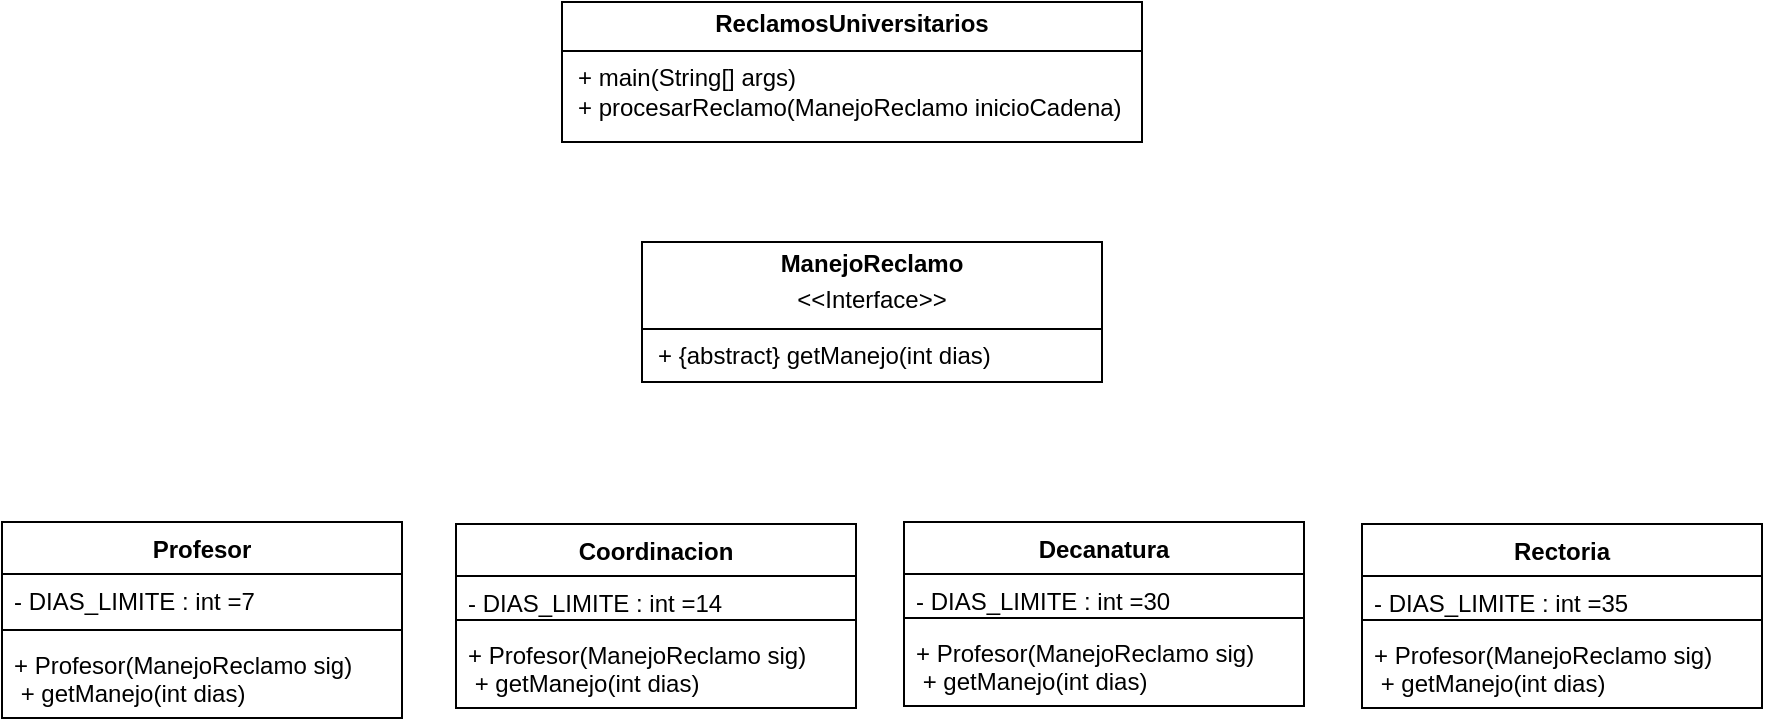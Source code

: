 <mxfile version="26.2.14">
  <diagram id="C5RBs43oDa-KdzZeNtuy" name="Page-1">
    <mxGraphModel dx="1345" dy="1750" grid="1" gridSize="10" guides="1" tooltips="1" connect="1" arrows="1" fold="1" page="1" pageScale="1" pageWidth="827" pageHeight="1169" math="0" shadow="0">
      <root>
        <mxCell id="WIyWlLk6GJQsqaUBKTNV-0" />
        <mxCell id="WIyWlLk6GJQsqaUBKTNV-1" parent="WIyWlLk6GJQsqaUBKTNV-0" />
        <mxCell id="6Z-fEolWgcH76Msf51tz-0" value="Profesor" style="swimlane;fontStyle=1;align=center;verticalAlign=top;childLayout=stackLayout;horizontal=1;startSize=26;horizontalStack=0;resizeParent=1;resizeParentMax=0;resizeLast=0;collapsible=1;marginBottom=0;whiteSpace=wrap;html=1;" vertex="1" parent="WIyWlLk6GJQsqaUBKTNV-1">
          <mxGeometry x="70" y="250" width="200" height="98" as="geometry" />
        </mxCell>
        <mxCell id="6Z-fEolWgcH76Msf51tz-1" value="- DIAS_LIMITE : int =7" style="text;strokeColor=none;fillColor=none;align=left;verticalAlign=top;spacingLeft=4;spacingRight=4;overflow=hidden;rotatable=0;points=[[0,0.5],[1,0.5]];portConstraint=eastwest;whiteSpace=wrap;html=1;" vertex="1" parent="6Z-fEolWgcH76Msf51tz-0">
          <mxGeometry y="26" width="200" height="24" as="geometry" />
        </mxCell>
        <mxCell id="6Z-fEolWgcH76Msf51tz-2" value="" style="line;strokeWidth=1;fillColor=none;align=left;verticalAlign=middle;spacingTop=-1;spacingLeft=3;spacingRight=3;rotatable=0;labelPosition=right;points=[];portConstraint=eastwest;strokeColor=inherit;" vertex="1" parent="6Z-fEolWgcH76Msf51tz-0">
          <mxGeometry y="50" width="200" height="8" as="geometry" />
        </mxCell>
        <mxCell id="6Z-fEolWgcH76Msf51tz-3" value="&lt;div&gt;+ Profesor(ManejoReclamo sig)&lt;/div&gt;&lt;div&gt;&amp;nbsp;+ getManejo(int dias)&lt;/div&gt;" style="text;strokeColor=none;fillColor=none;align=left;verticalAlign=top;spacingLeft=4;spacingRight=4;overflow=hidden;rotatable=0;points=[[0,0.5],[1,0.5]];portConstraint=eastwest;whiteSpace=wrap;html=1;" vertex="1" parent="6Z-fEolWgcH76Msf51tz-0">
          <mxGeometry y="58" width="200" height="40" as="geometry" />
        </mxCell>
        <mxCell id="6Z-fEolWgcH76Msf51tz-4" value="Coordinacion" style="swimlane;fontStyle=1;align=center;verticalAlign=top;childLayout=stackLayout;horizontal=1;startSize=26;horizontalStack=0;resizeParent=1;resizeParentMax=0;resizeLast=0;collapsible=1;marginBottom=0;whiteSpace=wrap;html=1;" vertex="1" parent="WIyWlLk6GJQsqaUBKTNV-1">
          <mxGeometry x="297" y="251" width="200" height="92" as="geometry" />
        </mxCell>
        <mxCell id="6Z-fEolWgcH76Msf51tz-5" value="- DIAS_LIMITE : int =14" style="text;strokeColor=none;fillColor=none;align=left;verticalAlign=top;spacingLeft=4;spacingRight=4;overflow=hidden;rotatable=0;points=[[0,0.5],[1,0.5]];portConstraint=eastwest;whiteSpace=wrap;html=1;" vertex="1" parent="6Z-fEolWgcH76Msf51tz-4">
          <mxGeometry y="26" width="200" height="18" as="geometry" />
        </mxCell>
        <mxCell id="6Z-fEolWgcH76Msf51tz-6" value="" style="line;strokeWidth=1;fillColor=none;align=left;verticalAlign=middle;spacingTop=-1;spacingLeft=3;spacingRight=3;rotatable=0;labelPosition=right;points=[];portConstraint=eastwest;strokeColor=inherit;" vertex="1" parent="6Z-fEolWgcH76Msf51tz-4">
          <mxGeometry y="44" width="200" height="8" as="geometry" />
        </mxCell>
        <mxCell id="6Z-fEolWgcH76Msf51tz-7" value="&lt;div&gt;+ Profesor(ManejoReclamo sig)&lt;/div&gt;&lt;div&gt;&amp;nbsp;+ getManejo(int dias)&lt;/div&gt;" style="text;strokeColor=none;fillColor=none;align=left;verticalAlign=top;spacingLeft=4;spacingRight=4;overflow=hidden;rotatable=0;points=[[0,0.5],[1,0.5]];portConstraint=eastwest;whiteSpace=wrap;html=1;" vertex="1" parent="6Z-fEolWgcH76Msf51tz-4">
          <mxGeometry y="52" width="200" height="40" as="geometry" />
        </mxCell>
        <mxCell id="6Z-fEolWgcH76Msf51tz-8" value="Decanatura" style="swimlane;fontStyle=1;align=center;verticalAlign=top;childLayout=stackLayout;horizontal=1;startSize=26;horizontalStack=0;resizeParent=1;resizeParentMax=0;resizeLast=0;collapsible=1;marginBottom=0;whiteSpace=wrap;html=1;" vertex="1" parent="WIyWlLk6GJQsqaUBKTNV-1">
          <mxGeometry x="521" y="250" width="200" height="92" as="geometry" />
        </mxCell>
        <mxCell id="6Z-fEolWgcH76Msf51tz-9" value="- DIAS_LIMITE : int =30" style="text;strokeColor=none;fillColor=none;align=left;verticalAlign=top;spacingLeft=4;spacingRight=4;overflow=hidden;rotatable=0;points=[[0,0.5],[1,0.5]];portConstraint=eastwest;whiteSpace=wrap;html=1;" vertex="1" parent="6Z-fEolWgcH76Msf51tz-8">
          <mxGeometry y="26" width="200" height="18" as="geometry" />
        </mxCell>
        <mxCell id="6Z-fEolWgcH76Msf51tz-10" value="" style="line;strokeWidth=1;fillColor=none;align=left;verticalAlign=middle;spacingTop=-1;spacingLeft=3;spacingRight=3;rotatable=0;labelPosition=right;points=[];portConstraint=eastwest;strokeColor=inherit;" vertex="1" parent="6Z-fEolWgcH76Msf51tz-8">
          <mxGeometry y="44" width="200" height="8" as="geometry" />
        </mxCell>
        <mxCell id="6Z-fEolWgcH76Msf51tz-11" value="&lt;div&gt;+ Profesor(ManejoReclamo sig)&lt;/div&gt;&lt;div&gt;&amp;nbsp;+ getManejo(int dias)&lt;/div&gt;" style="text;strokeColor=none;fillColor=none;align=left;verticalAlign=top;spacingLeft=4;spacingRight=4;overflow=hidden;rotatable=0;points=[[0,0.5],[1,0.5]];portConstraint=eastwest;whiteSpace=wrap;html=1;" vertex="1" parent="6Z-fEolWgcH76Msf51tz-8">
          <mxGeometry y="52" width="200" height="40" as="geometry" />
        </mxCell>
        <mxCell id="6Z-fEolWgcH76Msf51tz-12" value="Rectoria" style="swimlane;fontStyle=1;align=center;verticalAlign=top;childLayout=stackLayout;horizontal=1;startSize=26;horizontalStack=0;resizeParent=1;resizeParentMax=0;resizeLast=0;collapsible=1;marginBottom=0;whiteSpace=wrap;html=1;" vertex="1" parent="WIyWlLk6GJQsqaUBKTNV-1">
          <mxGeometry x="750" y="251" width="200" height="92" as="geometry" />
        </mxCell>
        <mxCell id="6Z-fEolWgcH76Msf51tz-13" value="- DIAS_LIMITE : int =35" style="text;strokeColor=none;fillColor=none;align=left;verticalAlign=top;spacingLeft=4;spacingRight=4;overflow=hidden;rotatable=0;points=[[0,0.5],[1,0.5]];portConstraint=eastwest;whiteSpace=wrap;html=1;" vertex="1" parent="6Z-fEolWgcH76Msf51tz-12">
          <mxGeometry y="26" width="200" height="18" as="geometry" />
        </mxCell>
        <mxCell id="6Z-fEolWgcH76Msf51tz-14" value="" style="line;strokeWidth=1;fillColor=none;align=left;verticalAlign=middle;spacingTop=-1;spacingLeft=3;spacingRight=3;rotatable=0;labelPosition=right;points=[];portConstraint=eastwest;strokeColor=inherit;" vertex="1" parent="6Z-fEolWgcH76Msf51tz-12">
          <mxGeometry y="44" width="200" height="8" as="geometry" />
        </mxCell>
        <mxCell id="6Z-fEolWgcH76Msf51tz-15" value="&lt;div&gt;+ Profesor(ManejoReclamo sig)&lt;/div&gt;&lt;div&gt;&amp;nbsp;+ getManejo(int dias)&lt;/div&gt;" style="text;strokeColor=none;fillColor=none;align=left;verticalAlign=top;spacingLeft=4;spacingRight=4;overflow=hidden;rotatable=0;points=[[0,0.5],[1,0.5]];portConstraint=eastwest;whiteSpace=wrap;html=1;" vertex="1" parent="6Z-fEolWgcH76Msf51tz-12">
          <mxGeometry y="52" width="200" height="40" as="geometry" />
        </mxCell>
        <mxCell id="6Z-fEolWgcH76Msf51tz-20" value="&lt;p style=&quot;margin: 4px 0px 0px; text-align: center;&quot;&gt;&lt;b&gt;ManejoReclamo&lt;/b&gt;&lt;/p&gt;&lt;p style=&quot;margin: 4px 0px 0px; text-align: center;&quot;&gt;&amp;lt;&amp;lt;Interface&amp;gt;&amp;gt;&lt;/p&gt;&lt;hr size=&quot;1&quot; style=&quot;border-style:solid;&quot;&gt;&lt;p style=&quot;margin:0px;margin-left:8px;&quot;&gt;+ {abstract} getManejo(int dias)&lt;/p&gt;" style="verticalAlign=top;align=left;overflow=fill;html=1;whiteSpace=wrap;" vertex="1" parent="WIyWlLk6GJQsqaUBKTNV-1">
          <mxGeometry x="390" y="110" width="230" height="70" as="geometry" />
        </mxCell>
        <mxCell id="6Z-fEolWgcH76Msf51tz-21" value="&lt;p style=&quot;margin: 4px 0px 0px; text-align: center;&quot;&gt;&lt;b&gt;ReclamosUniversitarios&lt;/b&gt;&lt;/p&gt;&lt;hr size=&quot;1&quot; style=&quot;border-style:solid;&quot;&gt;&lt;p style=&quot;margin:0px;margin-left:8px;&quot;&gt;+ main(String[] args)&lt;/p&gt;&lt;p style=&quot;margin:0px;margin-left:8px;&quot;&gt;&lt;span style=&quot;background-color: transparent; color: light-dark(rgb(0, 0, 0), rgb(255, 255, 255));&quot;&gt;+ procesarReclamo(ManejoReclamo inicioCadena)&lt;/span&gt;&lt;/p&gt;" style="verticalAlign=top;align=left;overflow=fill;html=1;whiteSpace=wrap;" vertex="1" parent="WIyWlLk6GJQsqaUBKTNV-1">
          <mxGeometry x="350" y="-10" width="290" height="70" as="geometry" />
        </mxCell>
      </root>
    </mxGraphModel>
  </diagram>
</mxfile>
